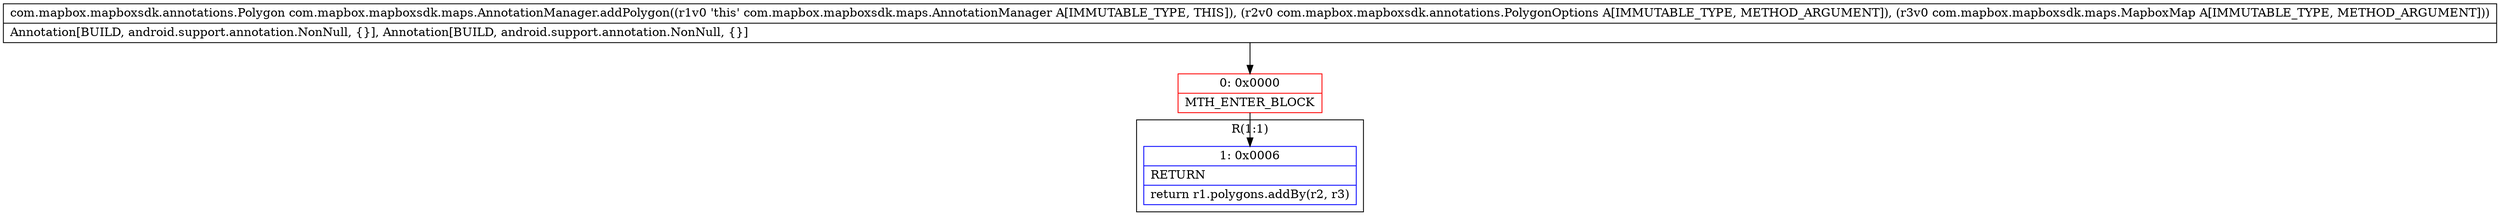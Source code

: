 digraph "CFG forcom.mapbox.mapboxsdk.maps.AnnotationManager.addPolygon(Lcom\/mapbox\/mapboxsdk\/annotations\/PolygonOptions;Lcom\/mapbox\/mapboxsdk\/maps\/MapboxMap;)Lcom\/mapbox\/mapboxsdk\/annotations\/Polygon;" {
subgraph cluster_Region_926862805 {
label = "R(1:1)";
node [shape=record,color=blue];
Node_1 [shape=record,label="{1\:\ 0x0006|RETURN\l|return r1.polygons.addBy(r2, r3)\l}"];
}
Node_0 [shape=record,color=red,label="{0\:\ 0x0000|MTH_ENTER_BLOCK\l}"];
MethodNode[shape=record,label="{com.mapbox.mapboxsdk.annotations.Polygon com.mapbox.mapboxsdk.maps.AnnotationManager.addPolygon((r1v0 'this' com.mapbox.mapboxsdk.maps.AnnotationManager A[IMMUTABLE_TYPE, THIS]), (r2v0 com.mapbox.mapboxsdk.annotations.PolygonOptions A[IMMUTABLE_TYPE, METHOD_ARGUMENT]), (r3v0 com.mapbox.mapboxsdk.maps.MapboxMap A[IMMUTABLE_TYPE, METHOD_ARGUMENT]))  | Annotation[BUILD, android.support.annotation.NonNull, \{\}], Annotation[BUILD, android.support.annotation.NonNull, \{\}]\l}"];
MethodNode -> Node_0;
Node_0 -> Node_1;
}

